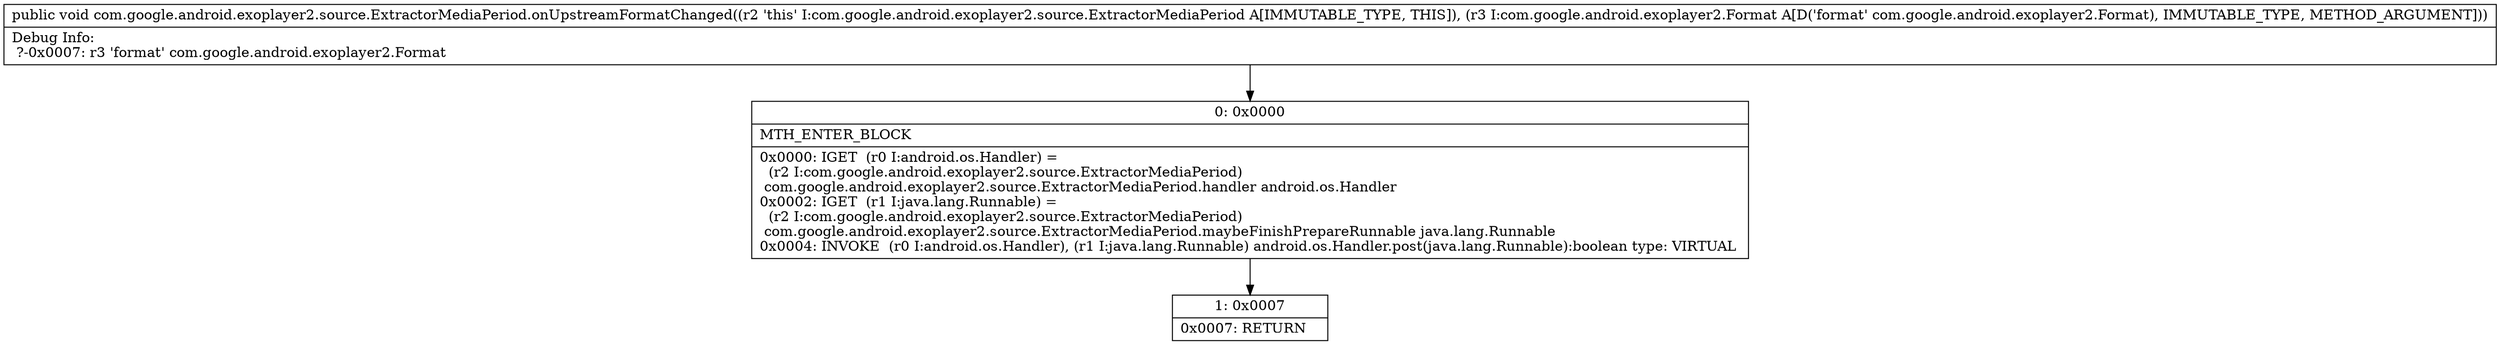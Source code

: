 digraph "CFG forcom.google.android.exoplayer2.source.ExtractorMediaPeriod.onUpstreamFormatChanged(Lcom\/google\/android\/exoplayer2\/Format;)V" {
Node_0 [shape=record,label="{0\:\ 0x0000|MTH_ENTER_BLOCK\l|0x0000: IGET  (r0 I:android.os.Handler) = \l  (r2 I:com.google.android.exoplayer2.source.ExtractorMediaPeriod)\l com.google.android.exoplayer2.source.ExtractorMediaPeriod.handler android.os.Handler \l0x0002: IGET  (r1 I:java.lang.Runnable) = \l  (r2 I:com.google.android.exoplayer2.source.ExtractorMediaPeriod)\l com.google.android.exoplayer2.source.ExtractorMediaPeriod.maybeFinishPrepareRunnable java.lang.Runnable \l0x0004: INVOKE  (r0 I:android.os.Handler), (r1 I:java.lang.Runnable) android.os.Handler.post(java.lang.Runnable):boolean type: VIRTUAL \l}"];
Node_1 [shape=record,label="{1\:\ 0x0007|0x0007: RETURN   \l}"];
MethodNode[shape=record,label="{public void com.google.android.exoplayer2.source.ExtractorMediaPeriod.onUpstreamFormatChanged((r2 'this' I:com.google.android.exoplayer2.source.ExtractorMediaPeriod A[IMMUTABLE_TYPE, THIS]), (r3 I:com.google.android.exoplayer2.Format A[D('format' com.google.android.exoplayer2.Format), IMMUTABLE_TYPE, METHOD_ARGUMENT]))  | Debug Info:\l  ?\-0x0007: r3 'format' com.google.android.exoplayer2.Format\l}"];
MethodNode -> Node_0;
Node_0 -> Node_1;
}

